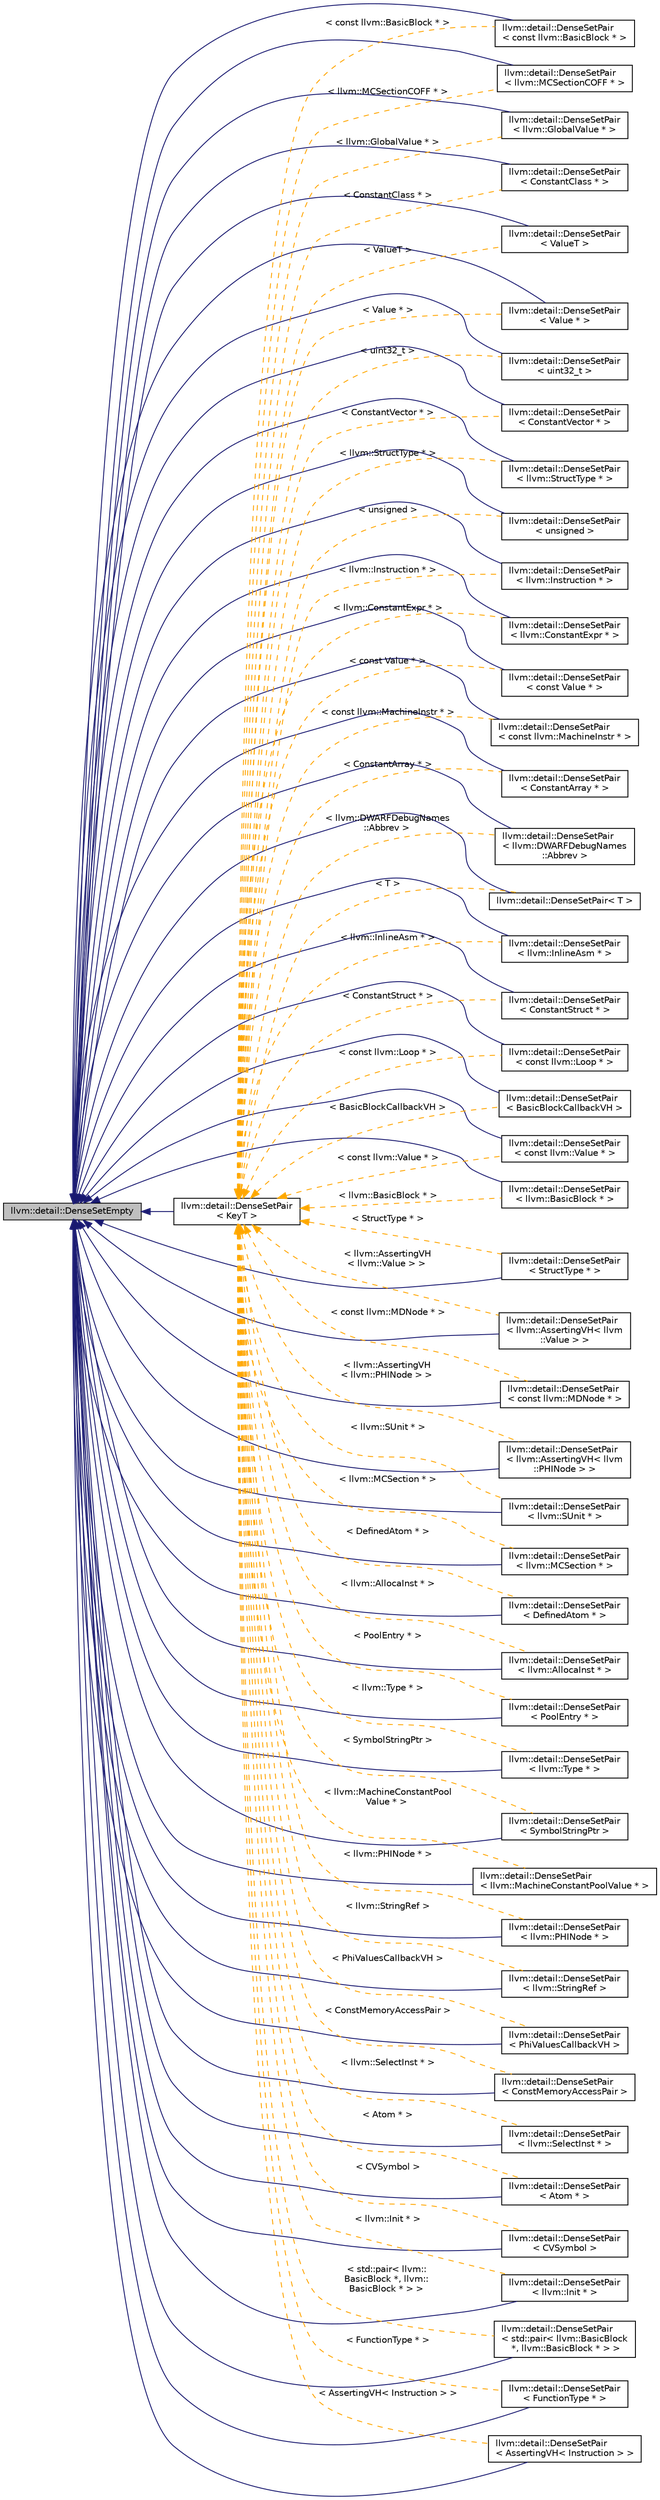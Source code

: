 digraph "llvm::detail::DenseSetEmpty"
{
 // LATEX_PDF_SIZE
  bgcolor="transparent";
  edge [fontname="Helvetica",fontsize="10",labelfontname="Helvetica",labelfontsize="10"];
  node [fontname="Helvetica",fontsize="10",shape="box"];
  rankdir="LR";
  Node1 [label="llvm::detail::DenseSetEmpty",height=0.2,width=0.4,color="black", fillcolor="grey75", style="filled", fontcolor="black",tooltip=" "];
  Node1 -> Node2 [dir="back",color="midnightblue",fontsize="10",style="solid",fontname="Helvetica"];
  Node2 [label="llvm::detail::DenseSetPair\l\< ValueT \>",height=0.2,width=0.4,color="black",URL="$classllvm_1_1detail_1_1DenseSetPair.html",tooltip=" "];
  Node1 -> Node3 [dir="back",color="midnightblue",fontsize="10",style="solid",fontname="Helvetica"];
  Node3 [label="llvm::detail::DenseSetPair\l\< const Value * \>",height=0.2,width=0.4,color="black",URL="$classllvm_1_1detail_1_1DenseSetPair.html",tooltip=" "];
  Node1 -> Node4 [dir="back",color="midnightblue",fontsize="10",style="solid",fontname="Helvetica"];
  Node4 [label="llvm::detail::DenseSetPair\< T \>",height=0.2,width=0.4,color="black",URL="$classllvm_1_1detail_1_1DenseSetPair.html",tooltip=" "];
  Node1 -> Node5 [dir="back",color="midnightblue",fontsize="10",style="solid",fontname="Helvetica"];
  Node5 [label="llvm::detail::DenseSetPair\l\< Value * \>",height=0.2,width=0.4,color="black",URL="$classllvm_1_1detail_1_1DenseSetPair.html",tooltip=" "];
  Node1 -> Node6 [dir="back",color="midnightblue",fontsize="10",style="solid",fontname="Helvetica"];
  Node6 [label="llvm::detail::DenseSetPair\l\< unsigned \>",height=0.2,width=0.4,color="black",URL="$classllvm_1_1detail_1_1DenseSetPair.html",tooltip=" "];
  Node1 -> Node7 [dir="back",color="midnightblue",fontsize="10",style="solid",fontname="Helvetica"];
  Node7 [label="llvm::detail::DenseSetPair\l\< const llvm::MachineInstr * \>",height=0.2,width=0.4,color="black",URL="$classllvm_1_1detail_1_1DenseSetPair.html",tooltip=" "];
  Node1 -> Node8 [dir="back",color="midnightblue",fontsize="10",style="solid",fontname="Helvetica"];
  Node8 [label="llvm::detail::DenseSetPair\l\< BasicBlockCallbackVH \>",height=0.2,width=0.4,color="black",URL="$classllvm_1_1detail_1_1DenseSetPair.html",tooltip=" "];
  Node1 -> Node9 [dir="back",color="midnightblue",fontsize="10",style="solid",fontname="Helvetica"];
  Node9 [label="llvm::detail::DenseSetPair\l\< llvm::BasicBlock * \>",height=0.2,width=0.4,color="black",URL="$classllvm_1_1detail_1_1DenseSetPair.html",tooltip=" "];
  Node1 -> Node10 [dir="back",color="midnightblue",fontsize="10",style="solid",fontname="Helvetica"];
  Node10 [label="llvm::detail::DenseSetPair\l\< llvm::MCSectionCOFF * \>",height=0.2,width=0.4,color="black",URL="$classllvm_1_1detail_1_1DenseSetPair.html",tooltip=" "];
  Node1 -> Node11 [dir="back",color="midnightblue",fontsize="10",style="solid",fontname="Helvetica"];
  Node11 [label="llvm::detail::DenseSetPair\l\< ConstantClass * \>",height=0.2,width=0.4,color="black",URL="$classllvm_1_1detail_1_1DenseSetPair.html",tooltip=" "];
  Node1 -> Node12 [dir="back",color="midnightblue",fontsize="10",style="solid",fontname="Helvetica"];
  Node12 [label="llvm::detail::DenseSetPair\l\< uint32_t \>",height=0.2,width=0.4,color="black",URL="$classllvm_1_1detail_1_1DenseSetPair.html",tooltip=" "];
  Node1 -> Node13 [dir="back",color="midnightblue",fontsize="10",style="solid",fontname="Helvetica"];
  Node13 [label="llvm::detail::DenseSetPair\l\< llvm::DWARFDebugNames\l::Abbrev \>",height=0.2,width=0.4,color="black",URL="$classllvm_1_1detail_1_1DenseSetPair.html",tooltip=" "];
  Node1 -> Node14 [dir="back",color="midnightblue",fontsize="10",style="solid",fontname="Helvetica"];
  Node14 [label="llvm::detail::DenseSetPair\l\< const llvm::Loop * \>",height=0.2,width=0.4,color="black",URL="$classllvm_1_1detail_1_1DenseSetPair.html",tooltip=" "];
  Node1 -> Node15 [dir="back",color="midnightblue",fontsize="10",style="solid",fontname="Helvetica"];
  Node15 [label="llvm::detail::DenseSetPair\l\< const llvm::Value * \>",height=0.2,width=0.4,color="black",URL="$classllvm_1_1detail_1_1DenseSetPair.html",tooltip=" "];
  Node1 -> Node16 [dir="back",color="midnightblue",fontsize="10",style="solid",fontname="Helvetica"];
  Node16 [label="llvm::detail::DenseSetPair\l\< const llvm::BasicBlock * \>",height=0.2,width=0.4,color="black",URL="$classllvm_1_1detail_1_1DenseSetPair.html",tooltip=" "];
  Node1 -> Node17 [dir="back",color="midnightblue",fontsize="10",style="solid",fontname="Helvetica"];
  Node17 [label="llvm::detail::DenseSetPair\l\< llvm::GlobalValue * \>",height=0.2,width=0.4,color="black",URL="$classllvm_1_1detail_1_1DenseSetPair.html",tooltip=" "];
  Node1 -> Node18 [dir="back",color="midnightblue",fontsize="10",style="solid",fontname="Helvetica"];
  Node18 [label="llvm::detail::DenseSetPair\l\< llvm::StructType * \>",height=0.2,width=0.4,color="black",URL="$classllvm_1_1detail_1_1DenseSetPair.html",tooltip=" "];
  Node1 -> Node19 [dir="back",color="midnightblue",fontsize="10",style="solid",fontname="Helvetica"];
  Node19 [label="llvm::detail::DenseSetPair\l\< ConstantArray * \>",height=0.2,width=0.4,color="black",URL="$classllvm_1_1detail_1_1DenseSetPair.html",tooltip=" "];
  Node1 -> Node20 [dir="back",color="midnightblue",fontsize="10",style="solid",fontname="Helvetica"];
  Node20 [label="llvm::detail::DenseSetPair\l\< ConstantStruct * \>",height=0.2,width=0.4,color="black",URL="$classllvm_1_1detail_1_1DenseSetPair.html",tooltip=" "];
  Node1 -> Node21 [dir="back",color="midnightblue",fontsize="10",style="solid",fontname="Helvetica"];
  Node21 [label="llvm::detail::DenseSetPair\l\< ConstantVector * \>",height=0.2,width=0.4,color="black",URL="$classllvm_1_1detail_1_1DenseSetPair.html",tooltip=" "];
  Node1 -> Node22 [dir="back",color="midnightblue",fontsize="10",style="solid",fontname="Helvetica"];
  Node22 [label="llvm::detail::DenseSetPair\l\< llvm::ConstantExpr * \>",height=0.2,width=0.4,color="black",URL="$classllvm_1_1detail_1_1DenseSetPair.html",tooltip=" "];
  Node1 -> Node23 [dir="back",color="midnightblue",fontsize="10",style="solid",fontname="Helvetica"];
  Node23 [label="llvm::detail::DenseSetPair\l\< llvm::InlineAsm * \>",height=0.2,width=0.4,color="black",URL="$classllvm_1_1detail_1_1DenseSetPair.html",tooltip=" "];
  Node1 -> Node24 [dir="back",color="midnightblue",fontsize="10",style="solid",fontname="Helvetica"];
  Node24 [label="llvm::detail::DenseSetPair\l\< FunctionType * \>",height=0.2,width=0.4,color="black",URL="$classllvm_1_1detail_1_1DenseSetPair.html",tooltip=" "];
  Node1 -> Node25 [dir="back",color="midnightblue",fontsize="10",style="solid",fontname="Helvetica"];
  Node25 [label="llvm::detail::DenseSetPair\l\< StructType * \>",height=0.2,width=0.4,color="black",URL="$classllvm_1_1detail_1_1DenseSetPair.html",tooltip=" "];
  Node1 -> Node26 [dir="back",color="midnightblue",fontsize="10",style="solid",fontname="Helvetica"];
  Node26 [label="llvm::detail::DenseSetPair\l\< llvm::MCSection * \>",height=0.2,width=0.4,color="black",URL="$classllvm_1_1detail_1_1DenseSetPair.html",tooltip=" "];
  Node1 -> Node27 [dir="back",color="midnightblue",fontsize="10",style="solid",fontname="Helvetica"];
  Node27 [label="llvm::detail::DenseSetPair\l\< llvm::MachineConstantPoolValue * \>",height=0.2,width=0.4,color="black",URL="$classllvm_1_1detail_1_1DenseSetPair.html",tooltip=" "];
  Node1 -> Node28 [dir="back",color="midnightblue",fontsize="10",style="solid",fontname="Helvetica"];
  Node28 [label="llvm::detail::DenseSetPair\l\< ConstMemoryAccessPair \>",height=0.2,width=0.4,color="black",URL="$classllvm_1_1detail_1_1DenseSetPair.html",tooltip=" "];
  Node1 -> Node29 [dir="back",color="midnightblue",fontsize="10",style="solid",fontname="Helvetica"];
  Node29 [label="llvm::detail::DenseSetPair\l\< llvm::SUnit * \>",height=0.2,width=0.4,color="black",URL="$classllvm_1_1detail_1_1DenseSetPair.html",tooltip=" "];
  Node1 -> Node30 [dir="back",color="midnightblue",fontsize="10",style="solid",fontname="Helvetica"];
  Node30 [label="llvm::detail::DenseSetPair\l\< PoolEntry * \>",height=0.2,width=0.4,color="black",URL="$classllvm_1_1detail_1_1DenseSetPair.html",tooltip=" "];
  Node1 -> Node31 [dir="back",color="midnightblue",fontsize="10",style="solid",fontname="Helvetica"];
  Node31 [label="llvm::detail::DenseSetPair\l\< PhiValuesCallbackVH \>",height=0.2,width=0.4,color="black",URL="$classllvm_1_1detail_1_1DenseSetPair.html",tooltip=" "];
  Node1 -> Node32 [dir="back",color="midnightblue",fontsize="10",style="solid",fontname="Helvetica"];
  Node32 [label="llvm::detail::DenseSetPair\l\< std::pair\< llvm::BasicBlock\l *, llvm::BasicBlock * \> \>",height=0.2,width=0.4,color="black",URL="$classllvm_1_1detail_1_1DenseSetPair.html",tooltip=" "];
  Node1 -> Node33 [dir="back",color="midnightblue",fontsize="10",style="solid",fontname="Helvetica"];
  Node33 [label="llvm::detail::DenseSetPair\l\< AssertingVH\< Instruction \> \>",height=0.2,width=0.4,color="black",URL="$classllvm_1_1detail_1_1DenseSetPair.html",tooltip=" "];
  Node1 -> Node34 [dir="back",color="midnightblue",fontsize="10",style="solid",fontname="Helvetica"];
  Node34 [label="llvm::detail::DenseSetPair\l\< llvm::AssertingVH\< llvm\l::Value \> \>",height=0.2,width=0.4,color="black",URL="$classllvm_1_1detail_1_1DenseSetPair.html",tooltip=" "];
  Node1 -> Node35 [dir="back",color="midnightblue",fontsize="10",style="solid",fontname="Helvetica"];
  Node35 [label="llvm::detail::DenseSetPair\l\< llvm::AssertingVH\< llvm\l::PHINode \> \>",height=0.2,width=0.4,color="black",URL="$classllvm_1_1detail_1_1DenseSetPair.html",tooltip=" "];
  Node1 -> Node36 [dir="back",color="midnightblue",fontsize="10",style="solid",fontname="Helvetica"];
  Node36 [label="llvm::detail::DenseSetPair\l\< llvm::AllocaInst * \>",height=0.2,width=0.4,color="black",URL="$classllvm_1_1detail_1_1DenseSetPair.html",tooltip=" "];
  Node1 -> Node37 [dir="back",color="midnightblue",fontsize="10",style="solid",fontname="Helvetica"];
  Node37 [label="llvm::detail::DenseSetPair\l\< llvm::Instruction * \>",height=0.2,width=0.4,color="black",URL="$classllvm_1_1detail_1_1DenseSetPair.html",tooltip=" "];
  Node1 -> Node38 [dir="back",color="midnightblue",fontsize="10",style="solid",fontname="Helvetica"];
  Node38 [label="llvm::detail::DenseSetPair\l\< llvm::PHINode * \>",height=0.2,width=0.4,color="black",URL="$classllvm_1_1detail_1_1DenseSetPair.html",tooltip=" "];
  Node1 -> Node39 [dir="back",color="midnightblue",fontsize="10",style="solid",fontname="Helvetica"];
  Node39 [label="llvm::detail::DenseSetPair\l\< llvm::SelectInst * \>",height=0.2,width=0.4,color="black",URL="$classllvm_1_1detail_1_1DenseSetPair.html",tooltip=" "];
  Node1 -> Node40 [dir="back",color="midnightblue",fontsize="10",style="solid",fontname="Helvetica"];
  Node40 [label="llvm::detail::DenseSetPair\l\< llvm::Init * \>",height=0.2,width=0.4,color="black",URL="$classllvm_1_1detail_1_1DenseSetPair.html",tooltip=" "];
  Node1 -> Node41 [dir="back",color="midnightblue",fontsize="10",style="solid",fontname="Helvetica"];
  Node41 [label="llvm::detail::DenseSetPair\l\< const llvm::MDNode * \>",height=0.2,width=0.4,color="black",URL="$classllvm_1_1detail_1_1DenseSetPair.html",tooltip=" "];
  Node1 -> Node42 [dir="back",color="midnightblue",fontsize="10",style="solid",fontname="Helvetica"];
  Node42 [label="llvm::detail::DenseSetPair\l\< llvm::Type * \>",height=0.2,width=0.4,color="black",URL="$classllvm_1_1detail_1_1DenseSetPair.html",tooltip=" "];
  Node1 -> Node43 [dir="back",color="midnightblue",fontsize="10",style="solid",fontname="Helvetica"];
  Node43 [label="llvm::detail::DenseSetPair\l\< llvm::StringRef \>",height=0.2,width=0.4,color="black",URL="$classllvm_1_1detail_1_1DenseSetPair.html",tooltip=" "];
  Node1 -> Node44 [dir="back",color="midnightblue",fontsize="10",style="solid",fontname="Helvetica"];
  Node44 [label="llvm::detail::DenseSetPair\l\< Atom * \>",height=0.2,width=0.4,color="black",URL="$classllvm_1_1detail_1_1DenseSetPair.html",tooltip=" "];
  Node1 -> Node45 [dir="back",color="midnightblue",fontsize="10",style="solid",fontname="Helvetica"];
  Node45 [label="llvm::detail::DenseSetPair\l\< DefinedAtom * \>",height=0.2,width=0.4,color="black",URL="$classllvm_1_1detail_1_1DenseSetPair.html",tooltip=" "];
  Node1 -> Node46 [dir="back",color="midnightblue",fontsize="10",style="solid",fontname="Helvetica"];
  Node46 [label="llvm::detail::DenseSetPair\l\< SymbolStringPtr \>",height=0.2,width=0.4,color="black",URL="$classllvm_1_1detail_1_1DenseSetPair.html",tooltip=" "];
  Node1 -> Node47 [dir="back",color="midnightblue",fontsize="10",style="solid",fontname="Helvetica"];
  Node47 [label="llvm::detail::DenseSetPair\l\< CVSymbol \>",height=0.2,width=0.4,color="black",URL="$classllvm_1_1detail_1_1DenseSetPair.html",tooltip=" "];
  Node1 -> Node48 [dir="back",color="midnightblue",fontsize="10",style="solid",fontname="Helvetica"];
  Node48 [label="llvm::detail::DenseSetPair\l\< KeyT \>",height=0.2,width=0.4,color="black",URL="$classllvm_1_1detail_1_1DenseSetPair.html",tooltip=" "];
  Node48 -> Node2 [dir="back",color="orange",fontsize="10",style="dashed",label=" \< ValueT \>" ,fontname="Helvetica"];
  Node48 -> Node3 [dir="back",color="orange",fontsize="10",style="dashed",label=" \< const Value * \>" ,fontname="Helvetica"];
  Node48 -> Node4 [dir="back",color="orange",fontsize="10",style="dashed",label=" \< T \>" ,fontname="Helvetica"];
  Node48 -> Node5 [dir="back",color="orange",fontsize="10",style="dashed",label=" \< Value * \>" ,fontname="Helvetica"];
  Node48 -> Node6 [dir="back",color="orange",fontsize="10",style="dashed",label=" \< unsigned \>" ,fontname="Helvetica"];
  Node48 -> Node7 [dir="back",color="orange",fontsize="10",style="dashed",label=" \< const llvm::MachineInstr * \>" ,fontname="Helvetica"];
  Node48 -> Node8 [dir="back",color="orange",fontsize="10",style="dashed",label=" \< BasicBlockCallbackVH \>" ,fontname="Helvetica"];
  Node48 -> Node9 [dir="back",color="orange",fontsize="10",style="dashed",label=" \< llvm::BasicBlock * \>" ,fontname="Helvetica"];
  Node48 -> Node10 [dir="back",color="orange",fontsize="10",style="dashed",label=" \< llvm::MCSectionCOFF * \>" ,fontname="Helvetica"];
  Node48 -> Node11 [dir="back",color="orange",fontsize="10",style="dashed",label=" \< ConstantClass * \>" ,fontname="Helvetica"];
  Node48 -> Node12 [dir="back",color="orange",fontsize="10",style="dashed",label=" \< uint32_t \>" ,fontname="Helvetica"];
  Node48 -> Node13 [dir="back",color="orange",fontsize="10",style="dashed",label=" \< llvm::DWARFDebugNames\l::Abbrev \>" ,fontname="Helvetica"];
  Node48 -> Node14 [dir="back",color="orange",fontsize="10",style="dashed",label=" \< const llvm::Loop * \>" ,fontname="Helvetica"];
  Node48 -> Node15 [dir="back",color="orange",fontsize="10",style="dashed",label=" \< const llvm::Value * \>" ,fontname="Helvetica"];
  Node48 -> Node16 [dir="back",color="orange",fontsize="10",style="dashed",label=" \< const llvm::BasicBlock * \>" ,fontname="Helvetica"];
  Node48 -> Node17 [dir="back",color="orange",fontsize="10",style="dashed",label=" \< llvm::GlobalValue * \>" ,fontname="Helvetica"];
  Node48 -> Node18 [dir="back",color="orange",fontsize="10",style="dashed",label=" \< llvm::StructType * \>" ,fontname="Helvetica"];
  Node48 -> Node19 [dir="back",color="orange",fontsize="10",style="dashed",label=" \< ConstantArray * \>" ,fontname="Helvetica"];
  Node48 -> Node20 [dir="back",color="orange",fontsize="10",style="dashed",label=" \< ConstantStruct * \>" ,fontname="Helvetica"];
  Node48 -> Node21 [dir="back",color="orange",fontsize="10",style="dashed",label=" \< ConstantVector * \>" ,fontname="Helvetica"];
  Node48 -> Node22 [dir="back",color="orange",fontsize="10",style="dashed",label=" \< llvm::ConstantExpr * \>" ,fontname="Helvetica"];
  Node48 -> Node23 [dir="back",color="orange",fontsize="10",style="dashed",label=" \< llvm::InlineAsm * \>" ,fontname="Helvetica"];
  Node48 -> Node24 [dir="back",color="orange",fontsize="10",style="dashed",label=" \< FunctionType * \>" ,fontname="Helvetica"];
  Node48 -> Node25 [dir="back",color="orange",fontsize="10",style="dashed",label=" \< StructType * \>" ,fontname="Helvetica"];
  Node48 -> Node26 [dir="back",color="orange",fontsize="10",style="dashed",label=" \< llvm::MCSection * \>" ,fontname="Helvetica"];
  Node48 -> Node27 [dir="back",color="orange",fontsize="10",style="dashed",label=" \< llvm::MachineConstantPool\lValue * \>" ,fontname="Helvetica"];
  Node48 -> Node28 [dir="back",color="orange",fontsize="10",style="dashed",label=" \< ConstMemoryAccessPair \>" ,fontname="Helvetica"];
  Node48 -> Node29 [dir="back",color="orange",fontsize="10",style="dashed",label=" \< llvm::SUnit * \>" ,fontname="Helvetica"];
  Node48 -> Node30 [dir="back",color="orange",fontsize="10",style="dashed",label=" \< PoolEntry * \>" ,fontname="Helvetica"];
  Node48 -> Node31 [dir="back",color="orange",fontsize="10",style="dashed",label=" \< PhiValuesCallbackVH \>" ,fontname="Helvetica"];
  Node48 -> Node32 [dir="back",color="orange",fontsize="10",style="dashed",label=" \< std::pair\< llvm::\lBasicBlock *, llvm::\lBasicBlock * \> \>" ,fontname="Helvetica"];
  Node48 -> Node33 [dir="back",color="orange",fontsize="10",style="dashed",label=" \< AssertingVH\< Instruction \> \>" ,fontname="Helvetica"];
  Node48 -> Node34 [dir="back",color="orange",fontsize="10",style="dashed",label=" \< llvm::AssertingVH\l\< llvm::Value \> \>" ,fontname="Helvetica"];
  Node48 -> Node35 [dir="back",color="orange",fontsize="10",style="dashed",label=" \< llvm::AssertingVH\l\< llvm::PHINode \> \>" ,fontname="Helvetica"];
  Node48 -> Node36 [dir="back",color="orange",fontsize="10",style="dashed",label=" \< llvm::AllocaInst * \>" ,fontname="Helvetica"];
  Node48 -> Node37 [dir="back",color="orange",fontsize="10",style="dashed",label=" \< llvm::Instruction * \>" ,fontname="Helvetica"];
  Node48 -> Node38 [dir="back",color="orange",fontsize="10",style="dashed",label=" \< llvm::PHINode * \>" ,fontname="Helvetica"];
  Node48 -> Node39 [dir="back",color="orange",fontsize="10",style="dashed",label=" \< llvm::SelectInst * \>" ,fontname="Helvetica"];
  Node48 -> Node40 [dir="back",color="orange",fontsize="10",style="dashed",label=" \< llvm::Init * \>" ,fontname="Helvetica"];
  Node48 -> Node41 [dir="back",color="orange",fontsize="10",style="dashed",label=" \< const llvm::MDNode * \>" ,fontname="Helvetica"];
  Node48 -> Node42 [dir="back",color="orange",fontsize="10",style="dashed",label=" \< llvm::Type * \>" ,fontname="Helvetica"];
  Node48 -> Node43 [dir="back",color="orange",fontsize="10",style="dashed",label=" \< llvm::StringRef \>" ,fontname="Helvetica"];
  Node48 -> Node44 [dir="back",color="orange",fontsize="10",style="dashed",label=" \< Atom * \>" ,fontname="Helvetica"];
  Node48 -> Node45 [dir="back",color="orange",fontsize="10",style="dashed",label=" \< DefinedAtom * \>" ,fontname="Helvetica"];
  Node48 -> Node46 [dir="back",color="orange",fontsize="10",style="dashed",label=" \< SymbolStringPtr \>" ,fontname="Helvetica"];
  Node48 -> Node47 [dir="back",color="orange",fontsize="10",style="dashed",label=" \< CVSymbol \>" ,fontname="Helvetica"];
}
